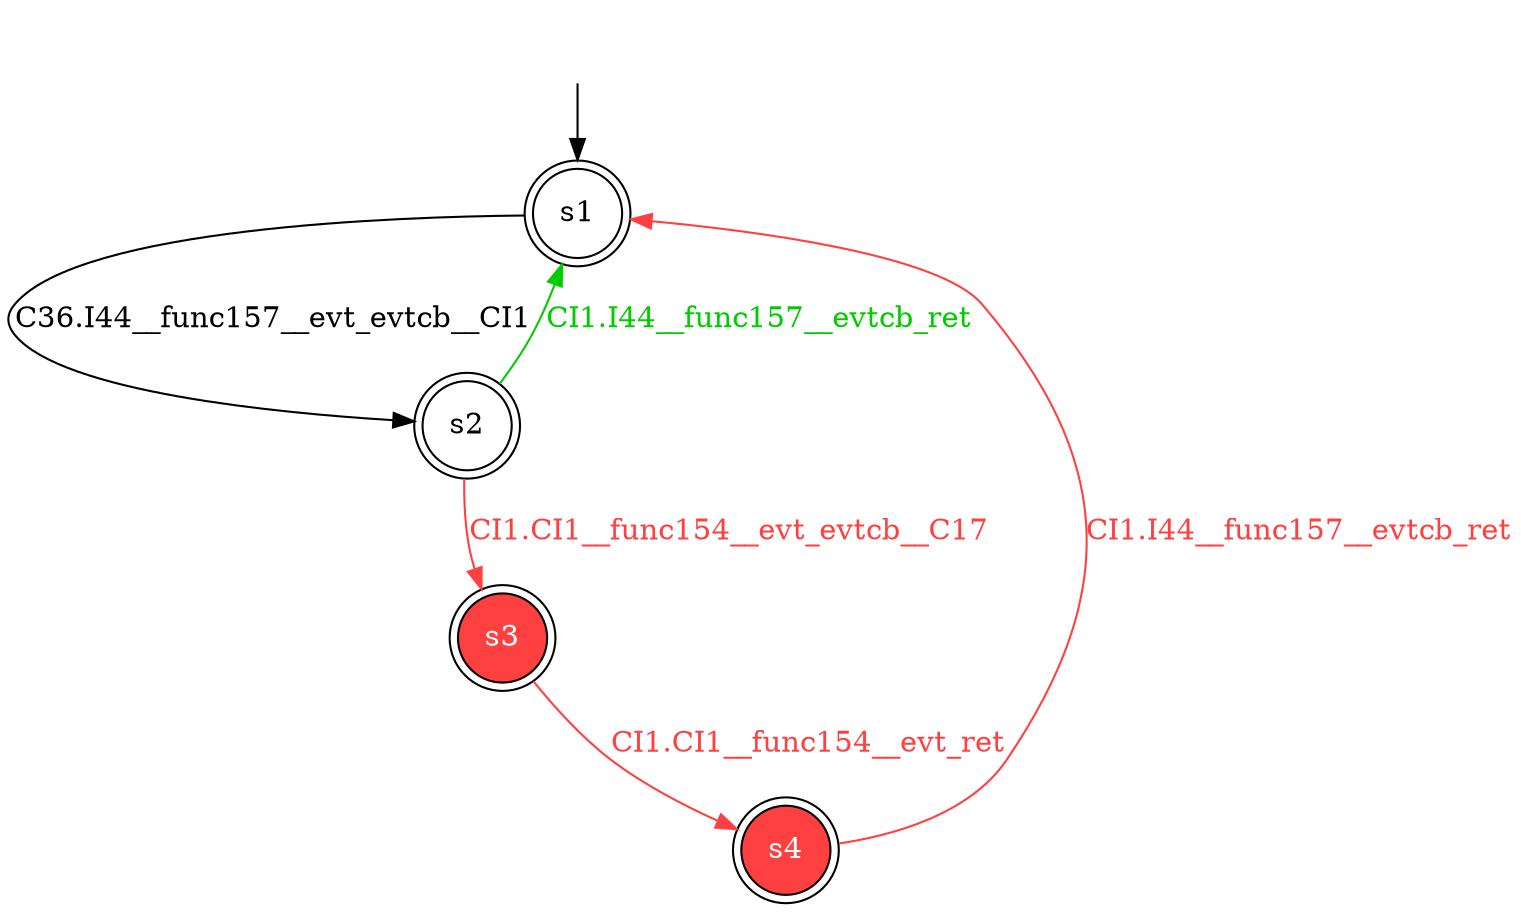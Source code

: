 digraph diffautomaton {
	1 [label=<s1> shape="doublecircle"];
	2 [label=<s2> shape="doublecircle"];
	3 [label=<s3> shape="doublecircle" fillcolor="#ff4040" fontcolor="#ffffff" style="filled"];
	4 [label=<s4> shape="doublecircle" fillcolor="#ff4040" fontcolor="#ffffff" style="filled"];
	__init1 [label=<> shape="none"];
	__init1 -> 1;
	1 -> 2 [label=<<font color="#000000">C36.I44__func157__evt_evtcb__CI1</font>> id="1-0-2"];
	2 -> 3 [label=<<font color="#ff4040">CI1.CI1__func154__evt_evtcb__C17</font>> color="#ff4040" id="2-0-3"];
	2 -> 1 [label=<<font color="#00cc00">CI1.I44__func157__evtcb_ret</font>> color="#00cc00" id="2-1-1"];
	3 -> 4 [label=<<font color="#ff4040">CI1.CI1__func154__evt_ret</font>> color="#ff4040" id="3-0-4"];
	4 -> 1 [label=<<font color="#ff4040">CI1.I44__func157__evtcb_ret</font>> color="#ff4040" id="4-0-1"];
}
